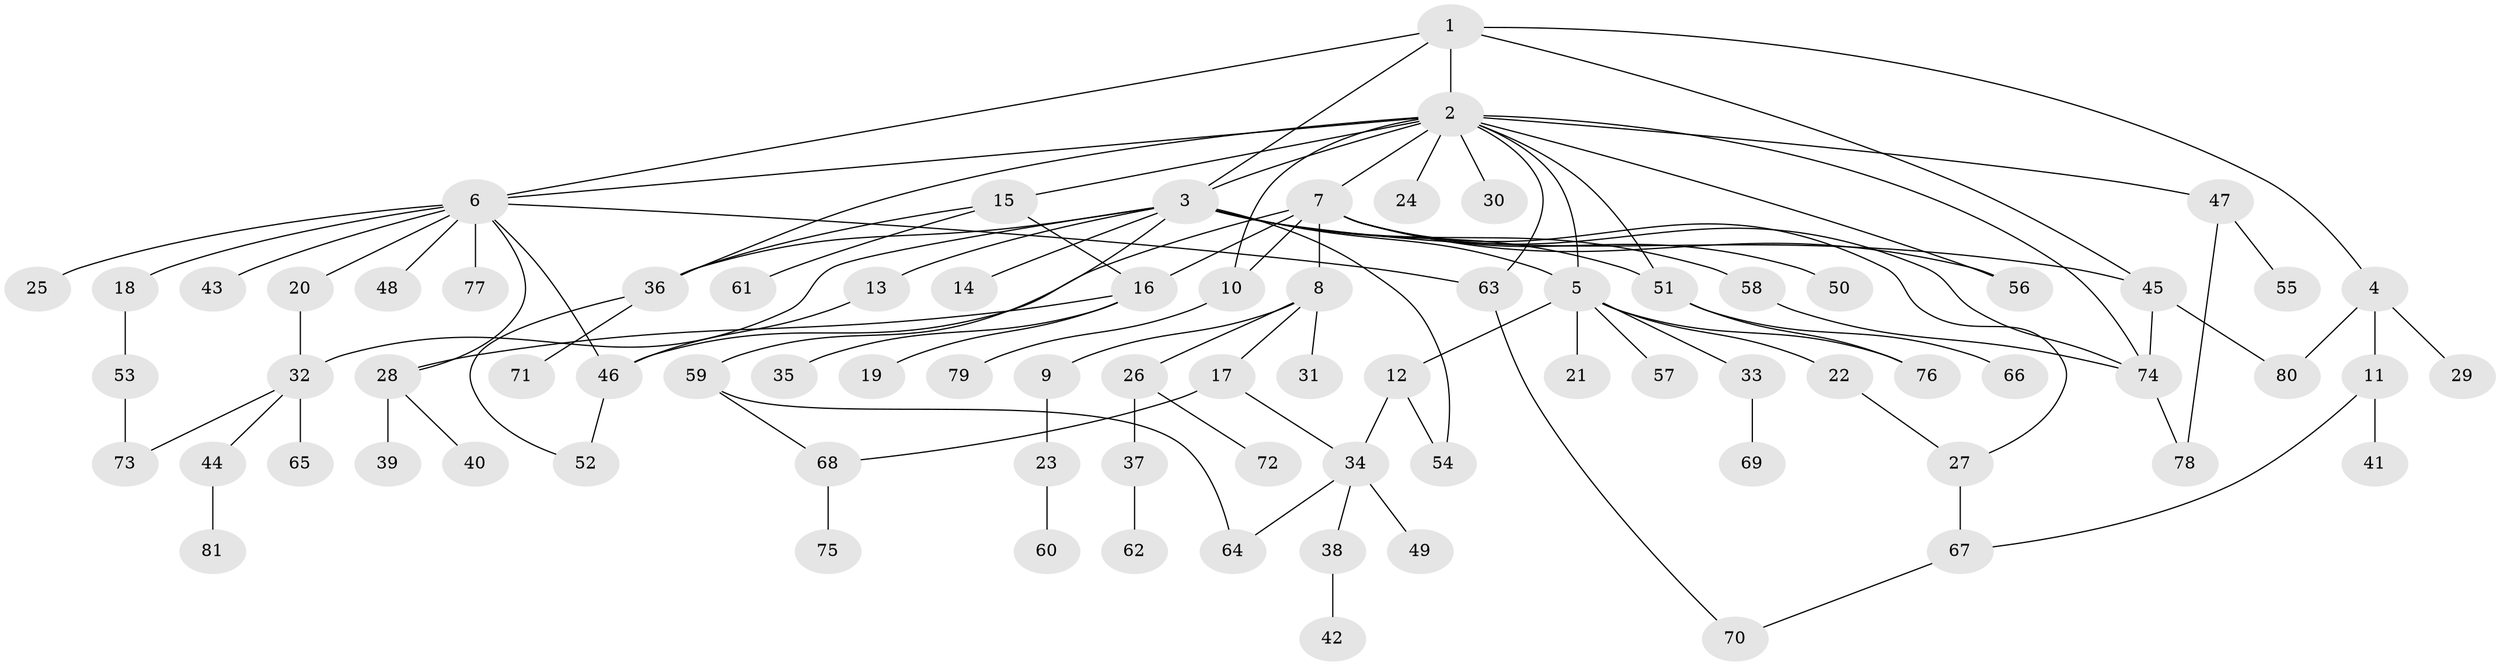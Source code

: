 // Generated by graph-tools (version 1.1) at 2025/35/03/09/25 02:35:23]
// undirected, 81 vertices, 110 edges
graph export_dot {
graph [start="1"]
  node [color=gray90,style=filled];
  1;
  2;
  3;
  4;
  5;
  6;
  7;
  8;
  9;
  10;
  11;
  12;
  13;
  14;
  15;
  16;
  17;
  18;
  19;
  20;
  21;
  22;
  23;
  24;
  25;
  26;
  27;
  28;
  29;
  30;
  31;
  32;
  33;
  34;
  35;
  36;
  37;
  38;
  39;
  40;
  41;
  42;
  43;
  44;
  45;
  46;
  47;
  48;
  49;
  50;
  51;
  52;
  53;
  54;
  55;
  56;
  57;
  58;
  59;
  60;
  61;
  62;
  63;
  64;
  65;
  66;
  67;
  68;
  69;
  70;
  71;
  72;
  73;
  74;
  75;
  76;
  77;
  78;
  79;
  80;
  81;
  1 -- 2;
  1 -- 3;
  1 -- 4;
  1 -- 6;
  1 -- 45;
  2 -- 3;
  2 -- 5;
  2 -- 6;
  2 -- 7;
  2 -- 10;
  2 -- 15;
  2 -- 24;
  2 -- 30;
  2 -- 36;
  2 -- 47;
  2 -- 51;
  2 -- 56;
  2 -- 63;
  2 -- 74;
  3 -- 5;
  3 -- 13;
  3 -- 14;
  3 -- 32;
  3 -- 36;
  3 -- 45;
  3 -- 51;
  3 -- 54;
  3 -- 58;
  3 -- 59;
  4 -- 11;
  4 -- 29;
  4 -- 80;
  5 -- 12;
  5 -- 21;
  5 -- 22;
  5 -- 33;
  5 -- 57;
  5 -- 76;
  6 -- 18;
  6 -- 20;
  6 -- 25;
  6 -- 28;
  6 -- 43;
  6 -- 46;
  6 -- 48;
  6 -- 63;
  6 -- 77;
  7 -- 8;
  7 -- 10;
  7 -- 16;
  7 -- 27;
  7 -- 46;
  7 -- 50;
  7 -- 56;
  7 -- 74;
  8 -- 9;
  8 -- 17;
  8 -- 26;
  8 -- 31;
  9 -- 23;
  10 -- 79;
  11 -- 41;
  11 -- 67;
  12 -- 34;
  12 -- 54;
  13 -- 46;
  15 -- 16;
  15 -- 36;
  15 -- 61;
  16 -- 19;
  16 -- 28;
  16 -- 35;
  17 -- 34;
  17 -- 68;
  18 -- 53;
  20 -- 32;
  22 -- 27;
  23 -- 60;
  26 -- 37;
  26 -- 72;
  27 -- 67;
  28 -- 39;
  28 -- 40;
  32 -- 44;
  32 -- 65;
  32 -- 73;
  33 -- 69;
  34 -- 38;
  34 -- 49;
  34 -- 64;
  36 -- 52;
  36 -- 71;
  37 -- 62;
  38 -- 42;
  44 -- 81;
  45 -- 74;
  45 -- 80;
  46 -- 52;
  47 -- 55;
  47 -- 78;
  51 -- 66;
  51 -- 76;
  53 -- 73;
  58 -- 74;
  59 -- 64;
  59 -- 68;
  63 -- 70;
  67 -- 70;
  68 -- 75;
  74 -- 78;
}
